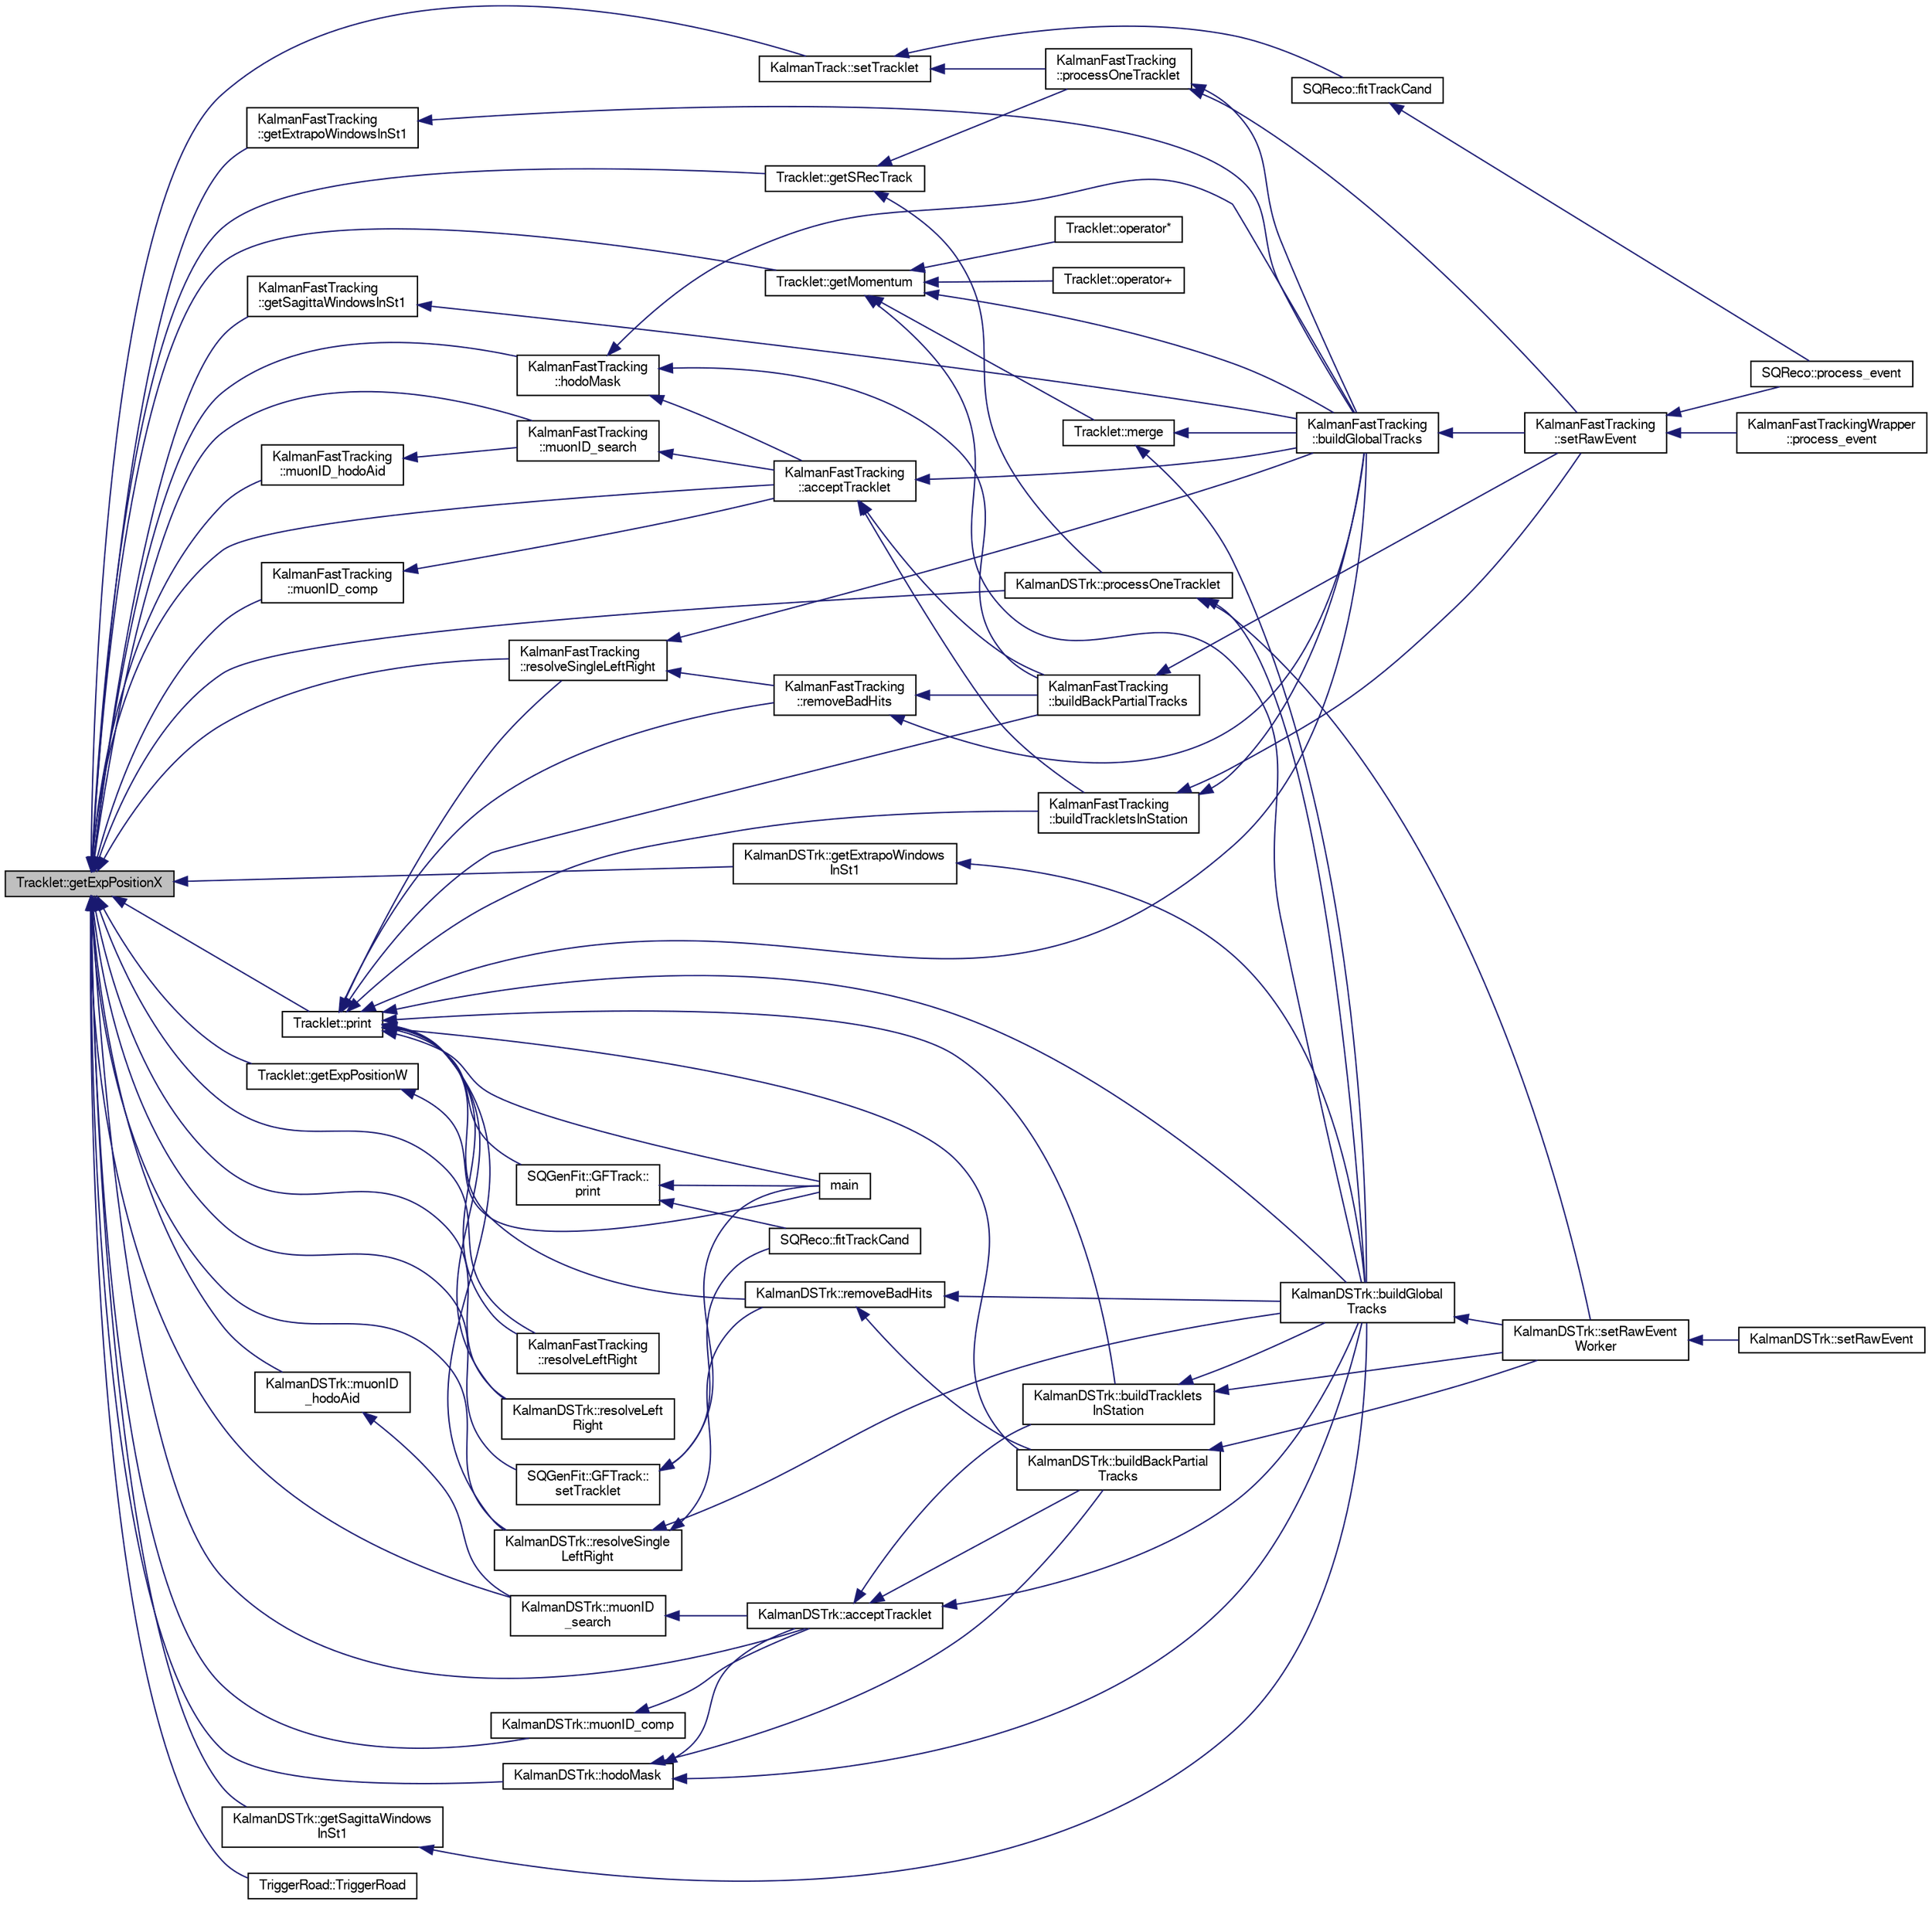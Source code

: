 digraph "Tracklet::getExpPositionX"
{
  bgcolor="transparent";
  edge [fontname="FreeSans",fontsize="10",labelfontname="FreeSans",labelfontsize="10"];
  node [fontname="FreeSans",fontsize="10",shape=record];
  rankdir="LR";
  Node1 [label="Tracklet::getExpPositionX",height=0.2,width=0.4,color="black", fillcolor="grey75", style="filled" fontcolor="black"];
  Node1 -> Node2 [dir="back",color="midnightblue",fontsize="10",style="solid",fontname="FreeSans"];
  Node2 [label="KalmanFastTracking\l::acceptTracklet",height=0.2,width=0.4,color="black",URL="$d3/d46/classKalmanFastTracking.html#a3e34ec4cc289246ef9842e3482e0b1cc"];
  Node2 -> Node3 [dir="back",color="midnightblue",fontsize="10",style="solid",fontname="FreeSans"];
  Node3 [label="KalmanFastTracking\l::buildBackPartialTracks",height=0.2,width=0.4,color="black",URL="$d3/d46/classKalmanFastTracking.html#a53e313d5cd40faa789fbe1dbe716f192"];
  Node3 -> Node4 [dir="back",color="midnightblue",fontsize="10",style="solid",fontname="FreeSans"];
  Node4 [label="KalmanFastTracking\l::setRawEvent",height=0.2,width=0.4,color="black",URL="$d3/d46/classKalmanFastTracking.html#ada493cf8d995c42b9e78a53b891ce72b"];
  Node4 -> Node5 [dir="back",color="midnightblue",fontsize="10",style="solid",fontname="FreeSans"];
  Node5 [label="SQReco::process_event",height=0.2,width=0.4,color="black",URL="$df/df2/classSQReco.html#a4d308ea90b8cd7c24a235f32debd6ddb"];
  Node4 -> Node6 [dir="back",color="midnightblue",fontsize="10",style="solid",fontname="FreeSans"];
  Node6 [label="KalmanFastTrackingWrapper\l::process_event",height=0.2,width=0.4,color="black",URL="$d4/dff/classKalmanFastTrackingWrapper.html#a5edc61b3b9a06f6486b1f22e44f7d63e"];
  Node2 -> Node7 [dir="back",color="midnightblue",fontsize="10",style="solid",fontname="FreeSans"];
  Node7 [label="KalmanFastTracking\l::buildGlobalTracks",height=0.2,width=0.4,color="black",URL="$d3/d46/classKalmanFastTracking.html#a53c93bc5e58b3560d1cfb42e84bbe95c"];
  Node7 -> Node4 [dir="back",color="midnightblue",fontsize="10",style="solid",fontname="FreeSans"];
  Node2 -> Node8 [dir="back",color="midnightblue",fontsize="10",style="solid",fontname="FreeSans"];
  Node8 [label="KalmanFastTracking\l::buildTrackletsInStation",height=0.2,width=0.4,color="black",URL="$d3/d46/classKalmanFastTracking.html#a4aab1bd454f44de3a3ed2569efeca4b7",tooltip="Tracklet finding stuff. "];
  Node8 -> Node7 [dir="back",color="midnightblue",fontsize="10",style="solid",fontname="FreeSans"];
  Node8 -> Node4 [dir="back",color="midnightblue",fontsize="10",style="solid",fontname="FreeSans"];
  Node1 -> Node9 [dir="back",color="midnightblue",fontsize="10",style="solid",fontname="FreeSans"];
  Node9 [label="KalmanDSTrk::acceptTracklet",height=0.2,width=0.4,color="black",URL="$db/daa/classKalmanDSTrk.html#ac07dbe14e15a8c5fbbca52c118865d33"];
  Node9 -> Node10 [dir="back",color="midnightblue",fontsize="10",style="solid",fontname="FreeSans"];
  Node10 [label="KalmanDSTrk::buildBackPartial\lTracks",height=0.2,width=0.4,color="black",URL="$db/daa/classKalmanDSTrk.html#a1d246a6aacb8828783f887e82bb74cd1"];
  Node10 -> Node11 [dir="back",color="midnightblue",fontsize="10",style="solid",fontname="FreeSans"];
  Node11 [label="KalmanDSTrk::setRawEvent\lWorker",height=0.2,width=0.4,color="black",URL="$db/daa/classKalmanDSTrk.html#a58ceb0cdcf685588b2a543d7a9c2bf9d"];
  Node11 -> Node12 [dir="back",color="midnightblue",fontsize="10",style="solid",fontname="FreeSans"];
  Node12 [label="KalmanDSTrk::setRawEvent",height=0.2,width=0.4,color="black",URL="$db/daa/classKalmanDSTrk.html#a67f1b61fbc3fbba52e10f4b06d4f8794"];
  Node9 -> Node13 [dir="back",color="midnightblue",fontsize="10",style="solid",fontname="FreeSans"];
  Node13 [label="KalmanDSTrk::buildGlobal\lTracks",height=0.2,width=0.4,color="black",URL="$db/daa/classKalmanDSTrk.html#adf4981f081f2606bf3412851eaa62eb0"];
  Node13 -> Node11 [dir="back",color="midnightblue",fontsize="10",style="solid",fontname="FreeSans"];
  Node9 -> Node14 [dir="back",color="midnightblue",fontsize="10",style="solid",fontname="FreeSans"];
  Node14 [label="KalmanDSTrk::buildTracklets\lInStation",height=0.2,width=0.4,color="black",URL="$db/daa/classKalmanDSTrk.html#ab77ac8dc274c5df2658d12c96494d29e",tooltip="Tracklet finding stuff. "];
  Node14 -> Node13 [dir="back",color="midnightblue",fontsize="10",style="solid",fontname="FreeSans"];
  Node14 -> Node11 [dir="back",color="midnightblue",fontsize="10",style="solid",fontname="FreeSans"];
  Node1 -> Node15 [dir="back",color="midnightblue",fontsize="10",style="solid",fontname="FreeSans"];
  Node15 [label="Tracklet::getExpPositionW",height=0.2,width=0.4,color="black",URL="$d2/d26/classTracklet.html#ab125c1619403036725588cd05b653407"];
  Node15 -> Node16 [dir="back",color="midnightblue",fontsize="10",style="solid",fontname="FreeSans"];
  Node16 [label="main",height=0.2,width=0.4,color="black",URL="$db/d86/test__minimum_8cxx.html#a0ddf1224851353fc92bfbff6f499fa97"];
  Node1 -> Node17 [dir="back",color="midnightblue",fontsize="10",style="solid",fontname="FreeSans"];
  Node17 [label="KalmanFastTracking\l::getExtrapoWindowsInSt1",height=0.2,width=0.4,color="black",URL="$d3/d46/classKalmanFastTracking.html#a34696f18730ace99b63e9ec40abb3f2c"];
  Node17 -> Node7 [dir="back",color="midnightblue",fontsize="10",style="solid",fontname="FreeSans"];
  Node1 -> Node18 [dir="back",color="midnightblue",fontsize="10",style="solid",fontname="FreeSans"];
  Node18 [label="KalmanDSTrk::getExtrapoWindows\lInSt1",height=0.2,width=0.4,color="black",URL="$db/daa/classKalmanDSTrk.html#acbf1658718f2fbe59d795d6f41a20027"];
  Node18 -> Node13 [dir="back",color="midnightblue",fontsize="10",style="solid",fontname="FreeSans"];
  Node1 -> Node19 [dir="back",color="midnightblue",fontsize="10",style="solid",fontname="FreeSans"];
  Node19 [label="Tracklet::getMomentum",height=0.2,width=0.4,color="black",URL="$d2/d26/classTracklet.html#a766bdd8c80191d06012bb3d0b7d8c889"];
  Node19 -> Node20 [dir="back",color="midnightblue",fontsize="10",style="solid",fontname="FreeSans"];
  Node20 [label="Tracklet::operator+",height=0.2,width=0.4,color="black",URL="$d2/d26/classTracklet.html#a0e6fb425d4423914f238597eef32ca60"];
  Node19 -> Node21 [dir="back",color="midnightblue",fontsize="10",style="solid",fontname="FreeSans"];
  Node21 [label="Tracklet::operator*",height=0.2,width=0.4,color="black",URL="$d2/d26/classTracklet.html#a78f7ac6a09d7778af318fcb72f73a13d"];
  Node19 -> Node22 [dir="back",color="midnightblue",fontsize="10",style="solid",fontname="FreeSans"];
  Node22 [label="Tracklet::merge",height=0.2,width=0.4,color="black",URL="$d2/d26/classTracklet.html#aee5b5f15d7f0485b9bb3897defcea876"];
  Node22 -> Node7 [dir="back",color="midnightblue",fontsize="10",style="solid",fontname="FreeSans"];
  Node22 -> Node13 [dir="back",color="midnightblue",fontsize="10",style="solid",fontname="FreeSans"];
  Node19 -> Node7 [dir="back",color="midnightblue",fontsize="10",style="solid",fontname="FreeSans"];
  Node19 -> Node13 [dir="back",color="midnightblue",fontsize="10",style="solid",fontname="FreeSans"];
  Node1 -> Node23 [dir="back",color="midnightblue",fontsize="10",style="solid",fontname="FreeSans"];
  Node23 [label="KalmanFastTracking\l::getSagittaWindowsInSt1",height=0.2,width=0.4,color="black",URL="$d3/d46/classKalmanFastTracking.html#a84d901e24def2f971d1b011e9f215b88"];
  Node23 -> Node7 [dir="back",color="midnightblue",fontsize="10",style="solid",fontname="FreeSans"];
  Node1 -> Node24 [dir="back",color="midnightblue",fontsize="10",style="solid",fontname="FreeSans"];
  Node24 [label="KalmanDSTrk::getSagittaWindows\lInSt1",height=0.2,width=0.4,color="black",URL="$db/daa/classKalmanDSTrk.html#a9478d29eb6c32ab6a465c6f9eed0f060"];
  Node24 -> Node13 [dir="back",color="midnightblue",fontsize="10",style="solid",fontname="FreeSans"];
  Node1 -> Node25 [dir="back",color="midnightblue",fontsize="10",style="solid",fontname="FreeSans"];
  Node25 [label="Tracklet::getSRecTrack",height=0.2,width=0.4,color="black",URL="$d2/d26/classTracklet.html#aa0ca7e43f4d1359b0068c35299a70db5"];
  Node25 -> Node26 [dir="back",color="midnightblue",fontsize="10",style="solid",fontname="FreeSans"];
  Node26 [label="KalmanFastTracking\l::processOneTracklet",height=0.2,width=0.4,color="black",URL="$d3/d46/classKalmanFastTracking.html#ac0b6441647d023db04c618a35fd2a8cd",tooltip="Track fitting stuff. "];
  Node26 -> Node7 [dir="back",color="midnightblue",fontsize="10",style="solid",fontname="FreeSans"];
  Node26 -> Node4 [dir="back",color="midnightblue",fontsize="10",style="solid",fontname="FreeSans"];
  Node25 -> Node27 [dir="back",color="midnightblue",fontsize="10",style="solid",fontname="FreeSans"];
  Node27 [label="KalmanDSTrk::processOneTracklet",height=0.2,width=0.4,color="black",URL="$db/daa/classKalmanDSTrk.html#ace95cba717e2c3b24dfb46e8d458f61a",tooltip="Track fitting stuff. "];
  Node27 -> Node13 [dir="back",color="midnightblue",fontsize="10",style="solid",fontname="FreeSans"];
  Node27 -> Node11 [dir="back",color="midnightblue",fontsize="10",style="solid",fontname="FreeSans"];
  Node1 -> Node28 [dir="back",color="midnightblue",fontsize="10",style="solid",fontname="FreeSans"];
  Node28 [label="KalmanFastTracking\l::hodoMask",height=0.2,width=0.4,color="black",URL="$d3/d46/classKalmanFastTracking.html#a2ba7e37a8c501ba0e84a3036b292c0d7"];
  Node28 -> Node2 [dir="back",color="midnightblue",fontsize="10",style="solid",fontname="FreeSans"];
  Node28 -> Node3 [dir="back",color="midnightblue",fontsize="10",style="solid",fontname="FreeSans"];
  Node28 -> Node7 [dir="back",color="midnightblue",fontsize="10",style="solid",fontname="FreeSans"];
  Node1 -> Node29 [dir="back",color="midnightblue",fontsize="10",style="solid",fontname="FreeSans"];
  Node29 [label="KalmanDSTrk::hodoMask",height=0.2,width=0.4,color="black",URL="$db/daa/classKalmanDSTrk.html#ad56551b49302a8483ec62d2e5b830085"];
  Node29 -> Node9 [dir="back",color="midnightblue",fontsize="10",style="solid",fontname="FreeSans"];
  Node29 -> Node10 [dir="back",color="midnightblue",fontsize="10",style="solid",fontname="FreeSans"];
  Node29 -> Node13 [dir="back",color="midnightblue",fontsize="10",style="solid",fontname="FreeSans"];
  Node1 -> Node30 [dir="back",color="midnightblue",fontsize="10",style="solid",fontname="FreeSans"];
  Node30 [label="KalmanFastTracking\l::muonID_comp",height=0.2,width=0.4,color="black",URL="$d3/d46/classKalmanFastTracking.html#a7c857ddd6f4f6efc7d585bc51a78d01b"];
  Node30 -> Node2 [dir="back",color="midnightblue",fontsize="10",style="solid",fontname="FreeSans"];
  Node1 -> Node31 [dir="back",color="midnightblue",fontsize="10",style="solid",fontname="FreeSans"];
  Node31 [label="KalmanDSTrk::muonID_comp",height=0.2,width=0.4,color="black",URL="$db/daa/classKalmanDSTrk.html#a4c7987b3b868494c5c16695f151cd0f1"];
  Node31 -> Node9 [dir="back",color="midnightblue",fontsize="10",style="solid",fontname="FreeSans"];
  Node1 -> Node32 [dir="back",color="midnightblue",fontsize="10",style="solid",fontname="FreeSans"];
  Node32 [label="KalmanFastTracking\l::muonID_hodoAid",height=0.2,width=0.4,color="black",URL="$d3/d46/classKalmanFastTracking.html#ab9097108e13ba257954b854f2bc2e45b"];
  Node32 -> Node33 [dir="back",color="midnightblue",fontsize="10",style="solid",fontname="FreeSans"];
  Node33 [label="KalmanFastTracking\l::muonID_search",height=0.2,width=0.4,color="black",URL="$d3/d46/classKalmanFastTracking.html#ae2301f2d29aa4ca6c8af4d91a43ba909"];
  Node33 -> Node2 [dir="back",color="midnightblue",fontsize="10",style="solid",fontname="FreeSans"];
  Node1 -> Node34 [dir="back",color="midnightblue",fontsize="10",style="solid",fontname="FreeSans"];
  Node34 [label="KalmanDSTrk::muonID\l_hodoAid",height=0.2,width=0.4,color="black",URL="$db/daa/classKalmanDSTrk.html#a4b3c56c9abbdcc00ab0c79205b9aa82b"];
  Node34 -> Node35 [dir="back",color="midnightblue",fontsize="10",style="solid",fontname="FreeSans"];
  Node35 [label="KalmanDSTrk::muonID\l_search",height=0.2,width=0.4,color="black",URL="$db/daa/classKalmanDSTrk.html#ad5e83ecd7c597cedf5dab19a73aeb1f5"];
  Node35 -> Node9 [dir="back",color="midnightblue",fontsize="10",style="solid",fontname="FreeSans"];
  Node1 -> Node33 [dir="back",color="midnightblue",fontsize="10",style="solid",fontname="FreeSans"];
  Node1 -> Node35 [dir="back",color="midnightblue",fontsize="10",style="solid",fontname="FreeSans"];
  Node1 -> Node36 [dir="back",color="midnightblue",fontsize="10",style="solid",fontname="FreeSans"];
  Node36 [label="Tracklet::print",height=0.2,width=0.4,color="black",URL="$d2/d26/classTracklet.html#ae35d72a1a17879f996f97a31df948db4"];
  Node36 -> Node3 [dir="back",color="midnightblue",fontsize="10",style="solid",fontname="FreeSans"];
  Node36 -> Node7 [dir="back",color="midnightblue",fontsize="10",style="solid",fontname="FreeSans"];
  Node36 -> Node37 [dir="back",color="midnightblue",fontsize="10",style="solid",fontname="FreeSans"];
  Node37 [label="KalmanFastTracking\l::resolveLeftRight",height=0.2,width=0.4,color="black",URL="$d3/d46/classKalmanFastTracking.html#a85b3cc71d34ec9adabb6956b0a279821"];
  Node36 -> Node38 [dir="back",color="midnightblue",fontsize="10",style="solid",fontname="FreeSans"];
  Node38 [label="KalmanFastTracking\l::resolveSingleLeftRight",height=0.2,width=0.4,color="black",URL="$d3/d46/classKalmanFastTracking.html#ac550362b5ae3fca6231ae3f0e5259a62"];
  Node38 -> Node7 [dir="back",color="midnightblue",fontsize="10",style="solid",fontname="FreeSans"];
  Node38 -> Node39 [dir="back",color="midnightblue",fontsize="10",style="solid",fontname="FreeSans"];
  Node39 [label="KalmanFastTracking\l::removeBadHits",height=0.2,width=0.4,color="black",URL="$d3/d46/classKalmanFastTracking.html#a1f8aefdf54827f85127e60787ac08053"];
  Node39 -> Node3 [dir="back",color="midnightblue",fontsize="10",style="solid",fontname="FreeSans"];
  Node39 -> Node7 [dir="back",color="midnightblue",fontsize="10",style="solid",fontname="FreeSans"];
  Node36 -> Node39 [dir="back",color="midnightblue",fontsize="10",style="solid",fontname="FreeSans"];
  Node36 -> Node8 [dir="back",color="midnightblue",fontsize="10",style="solid",fontname="FreeSans"];
  Node36 -> Node10 [dir="back",color="midnightblue",fontsize="10",style="solid",fontname="FreeSans"];
  Node36 -> Node13 [dir="back",color="midnightblue",fontsize="10",style="solid",fontname="FreeSans"];
  Node36 -> Node40 [dir="back",color="midnightblue",fontsize="10",style="solid",fontname="FreeSans"];
  Node40 [label="KalmanDSTrk::resolveLeft\lRight",height=0.2,width=0.4,color="black",URL="$db/daa/classKalmanDSTrk.html#aaeca9d42cf00a9eec5c106f44bab986c"];
  Node36 -> Node41 [dir="back",color="midnightblue",fontsize="10",style="solid",fontname="FreeSans"];
  Node41 [label="KalmanDSTrk::resolveSingle\lLeftRight",height=0.2,width=0.4,color="black",URL="$db/daa/classKalmanDSTrk.html#a21fe29527e13bd2493781fc87c8c3a61"];
  Node41 -> Node13 [dir="back",color="midnightblue",fontsize="10",style="solid",fontname="FreeSans"];
  Node41 -> Node42 [dir="back",color="midnightblue",fontsize="10",style="solid",fontname="FreeSans"];
  Node42 [label="KalmanDSTrk::removeBadHits",height=0.2,width=0.4,color="black",URL="$db/daa/classKalmanDSTrk.html#a3f6e88dab44e27eebd46211c27a144ec"];
  Node42 -> Node10 [dir="back",color="midnightblue",fontsize="10",style="solid",fontname="FreeSans"];
  Node42 -> Node13 [dir="back",color="midnightblue",fontsize="10",style="solid",fontname="FreeSans"];
  Node36 -> Node42 [dir="back",color="midnightblue",fontsize="10",style="solid",fontname="FreeSans"];
  Node36 -> Node14 [dir="back",color="midnightblue",fontsize="10",style="solid",fontname="FreeSans"];
  Node36 -> Node43 [dir="back",color="midnightblue",fontsize="10",style="solid",fontname="FreeSans"];
  Node43 [label="SQGenFit::GFTrack::\lprint",height=0.2,width=0.4,color="black",URL="$d2/d6b/classSQGenFit_1_1GFTrack.html#a11e6a9fba368ce5f8116ad4d660e4c52"];
  Node43 -> Node44 [dir="back",color="midnightblue",fontsize="10",style="solid",fontname="FreeSans"];
  Node44 [label="SQReco::fitTrackCand",height=0.2,width=0.4,color="black",URL="$df/df2/classSQReco.html#a32bb088e7896b2ecdb5b9aa4df1f6a50"];
  Node43 -> Node16 [dir="back",color="midnightblue",fontsize="10",style="solid",fontname="FreeSans"];
  Node36 -> Node16 [dir="back",color="midnightblue",fontsize="10",style="solid",fontname="FreeSans"];
  Node1 -> Node27 [dir="back",color="midnightblue",fontsize="10",style="solid",fontname="FreeSans"];
  Node1 -> Node37 [dir="back",color="midnightblue",fontsize="10",style="solid",fontname="FreeSans"];
  Node1 -> Node40 [dir="back",color="midnightblue",fontsize="10",style="solid",fontname="FreeSans"];
  Node1 -> Node38 [dir="back",color="midnightblue",fontsize="10",style="solid",fontname="FreeSans"];
  Node1 -> Node41 [dir="back",color="midnightblue",fontsize="10",style="solid",fontname="FreeSans"];
  Node1 -> Node45 [dir="back",color="midnightblue",fontsize="10",style="solid",fontname="FreeSans"];
  Node45 [label="SQGenFit::GFTrack::\lsetTracklet",height=0.2,width=0.4,color="black",URL="$d2/d6b/classSQGenFit_1_1GFTrack.html#aa12a74dbecdfcb395e1e3b44859ce6b8"];
  Node45 -> Node44 [dir="back",color="midnightblue",fontsize="10",style="solid",fontname="FreeSans"];
  Node45 -> Node16 [dir="back",color="midnightblue",fontsize="10",style="solid",fontname="FreeSans"];
  Node1 -> Node46 [dir="back",color="midnightblue",fontsize="10",style="solid",fontname="FreeSans"];
  Node46 [label="KalmanTrack::setTracklet",height=0.2,width=0.4,color="black",URL="$d9/dc3/classKalmanTrack.html#a6f7c31741c4b9511563da7a4ef532210"];
  Node46 -> Node47 [dir="back",color="midnightblue",fontsize="10",style="solid",fontname="FreeSans"];
  Node47 [label="SQReco::fitTrackCand",height=0.2,width=0.4,color="black",URL="$df/df2/classSQReco.html#a2d24deb38cf514e80e9b53199f2c81a9"];
  Node47 -> Node5 [dir="back",color="midnightblue",fontsize="10",style="solid",fontname="FreeSans"];
  Node46 -> Node26 [dir="back",color="midnightblue",fontsize="10",style="solid",fontname="FreeSans"];
  Node1 -> Node48 [dir="back",color="midnightblue",fontsize="10",style="solid",fontname="FreeSans"];
  Node48 [label="TriggerRoad::TriggerRoad",height=0.2,width=0.4,color="black",URL="$d5/d72/classTriggerRoad.html#a1c747a90cfbae04f3aa25355563c108e"];
}
